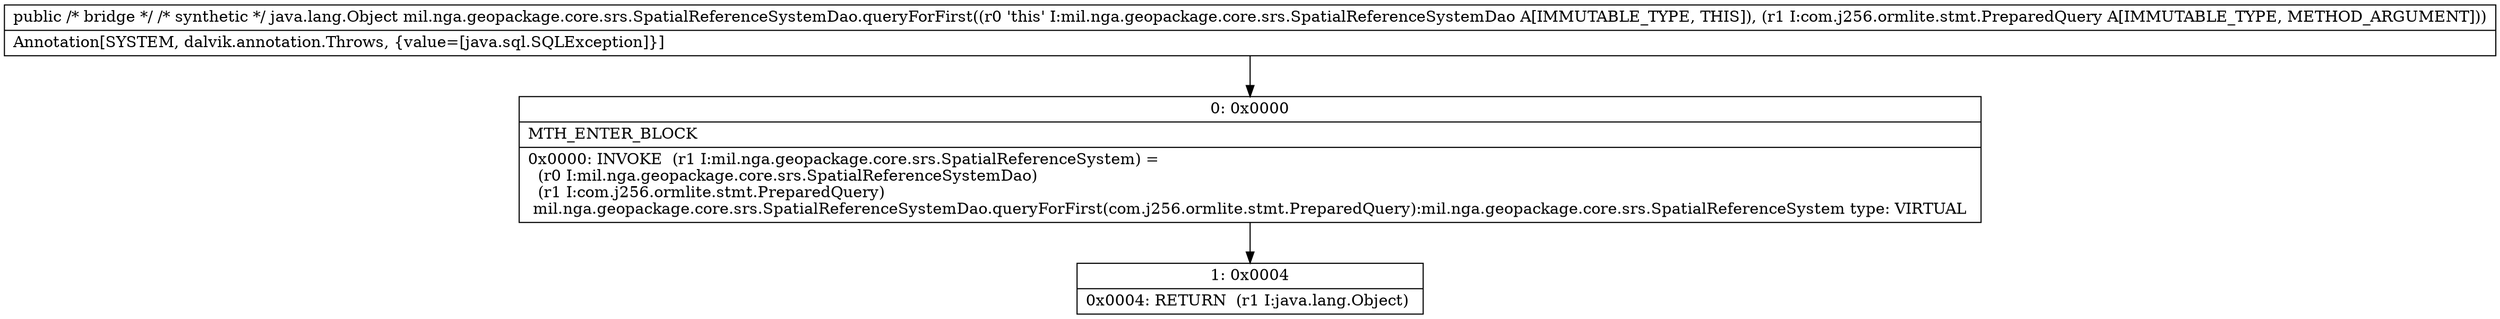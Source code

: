 digraph "CFG formil.nga.geopackage.core.srs.SpatialReferenceSystemDao.queryForFirst(Lcom\/j256\/ormlite\/stmt\/PreparedQuery;)Ljava\/lang\/Object;" {
Node_0 [shape=record,label="{0\:\ 0x0000|MTH_ENTER_BLOCK\l|0x0000: INVOKE  (r1 I:mil.nga.geopackage.core.srs.SpatialReferenceSystem) = \l  (r0 I:mil.nga.geopackage.core.srs.SpatialReferenceSystemDao)\l  (r1 I:com.j256.ormlite.stmt.PreparedQuery)\l mil.nga.geopackage.core.srs.SpatialReferenceSystemDao.queryForFirst(com.j256.ormlite.stmt.PreparedQuery):mil.nga.geopackage.core.srs.SpatialReferenceSystem type: VIRTUAL \l}"];
Node_1 [shape=record,label="{1\:\ 0x0004|0x0004: RETURN  (r1 I:java.lang.Object) \l}"];
MethodNode[shape=record,label="{public \/* bridge *\/ \/* synthetic *\/ java.lang.Object mil.nga.geopackage.core.srs.SpatialReferenceSystemDao.queryForFirst((r0 'this' I:mil.nga.geopackage.core.srs.SpatialReferenceSystemDao A[IMMUTABLE_TYPE, THIS]), (r1 I:com.j256.ormlite.stmt.PreparedQuery A[IMMUTABLE_TYPE, METHOD_ARGUMENT]))  | Annotation[SYSTEM, dalvik.annotation.Throws, \{value=[java.sql.SQLException]\}]\l}"];
MethodNode -> Node_0;
Node_0 -> Node_1;
}

